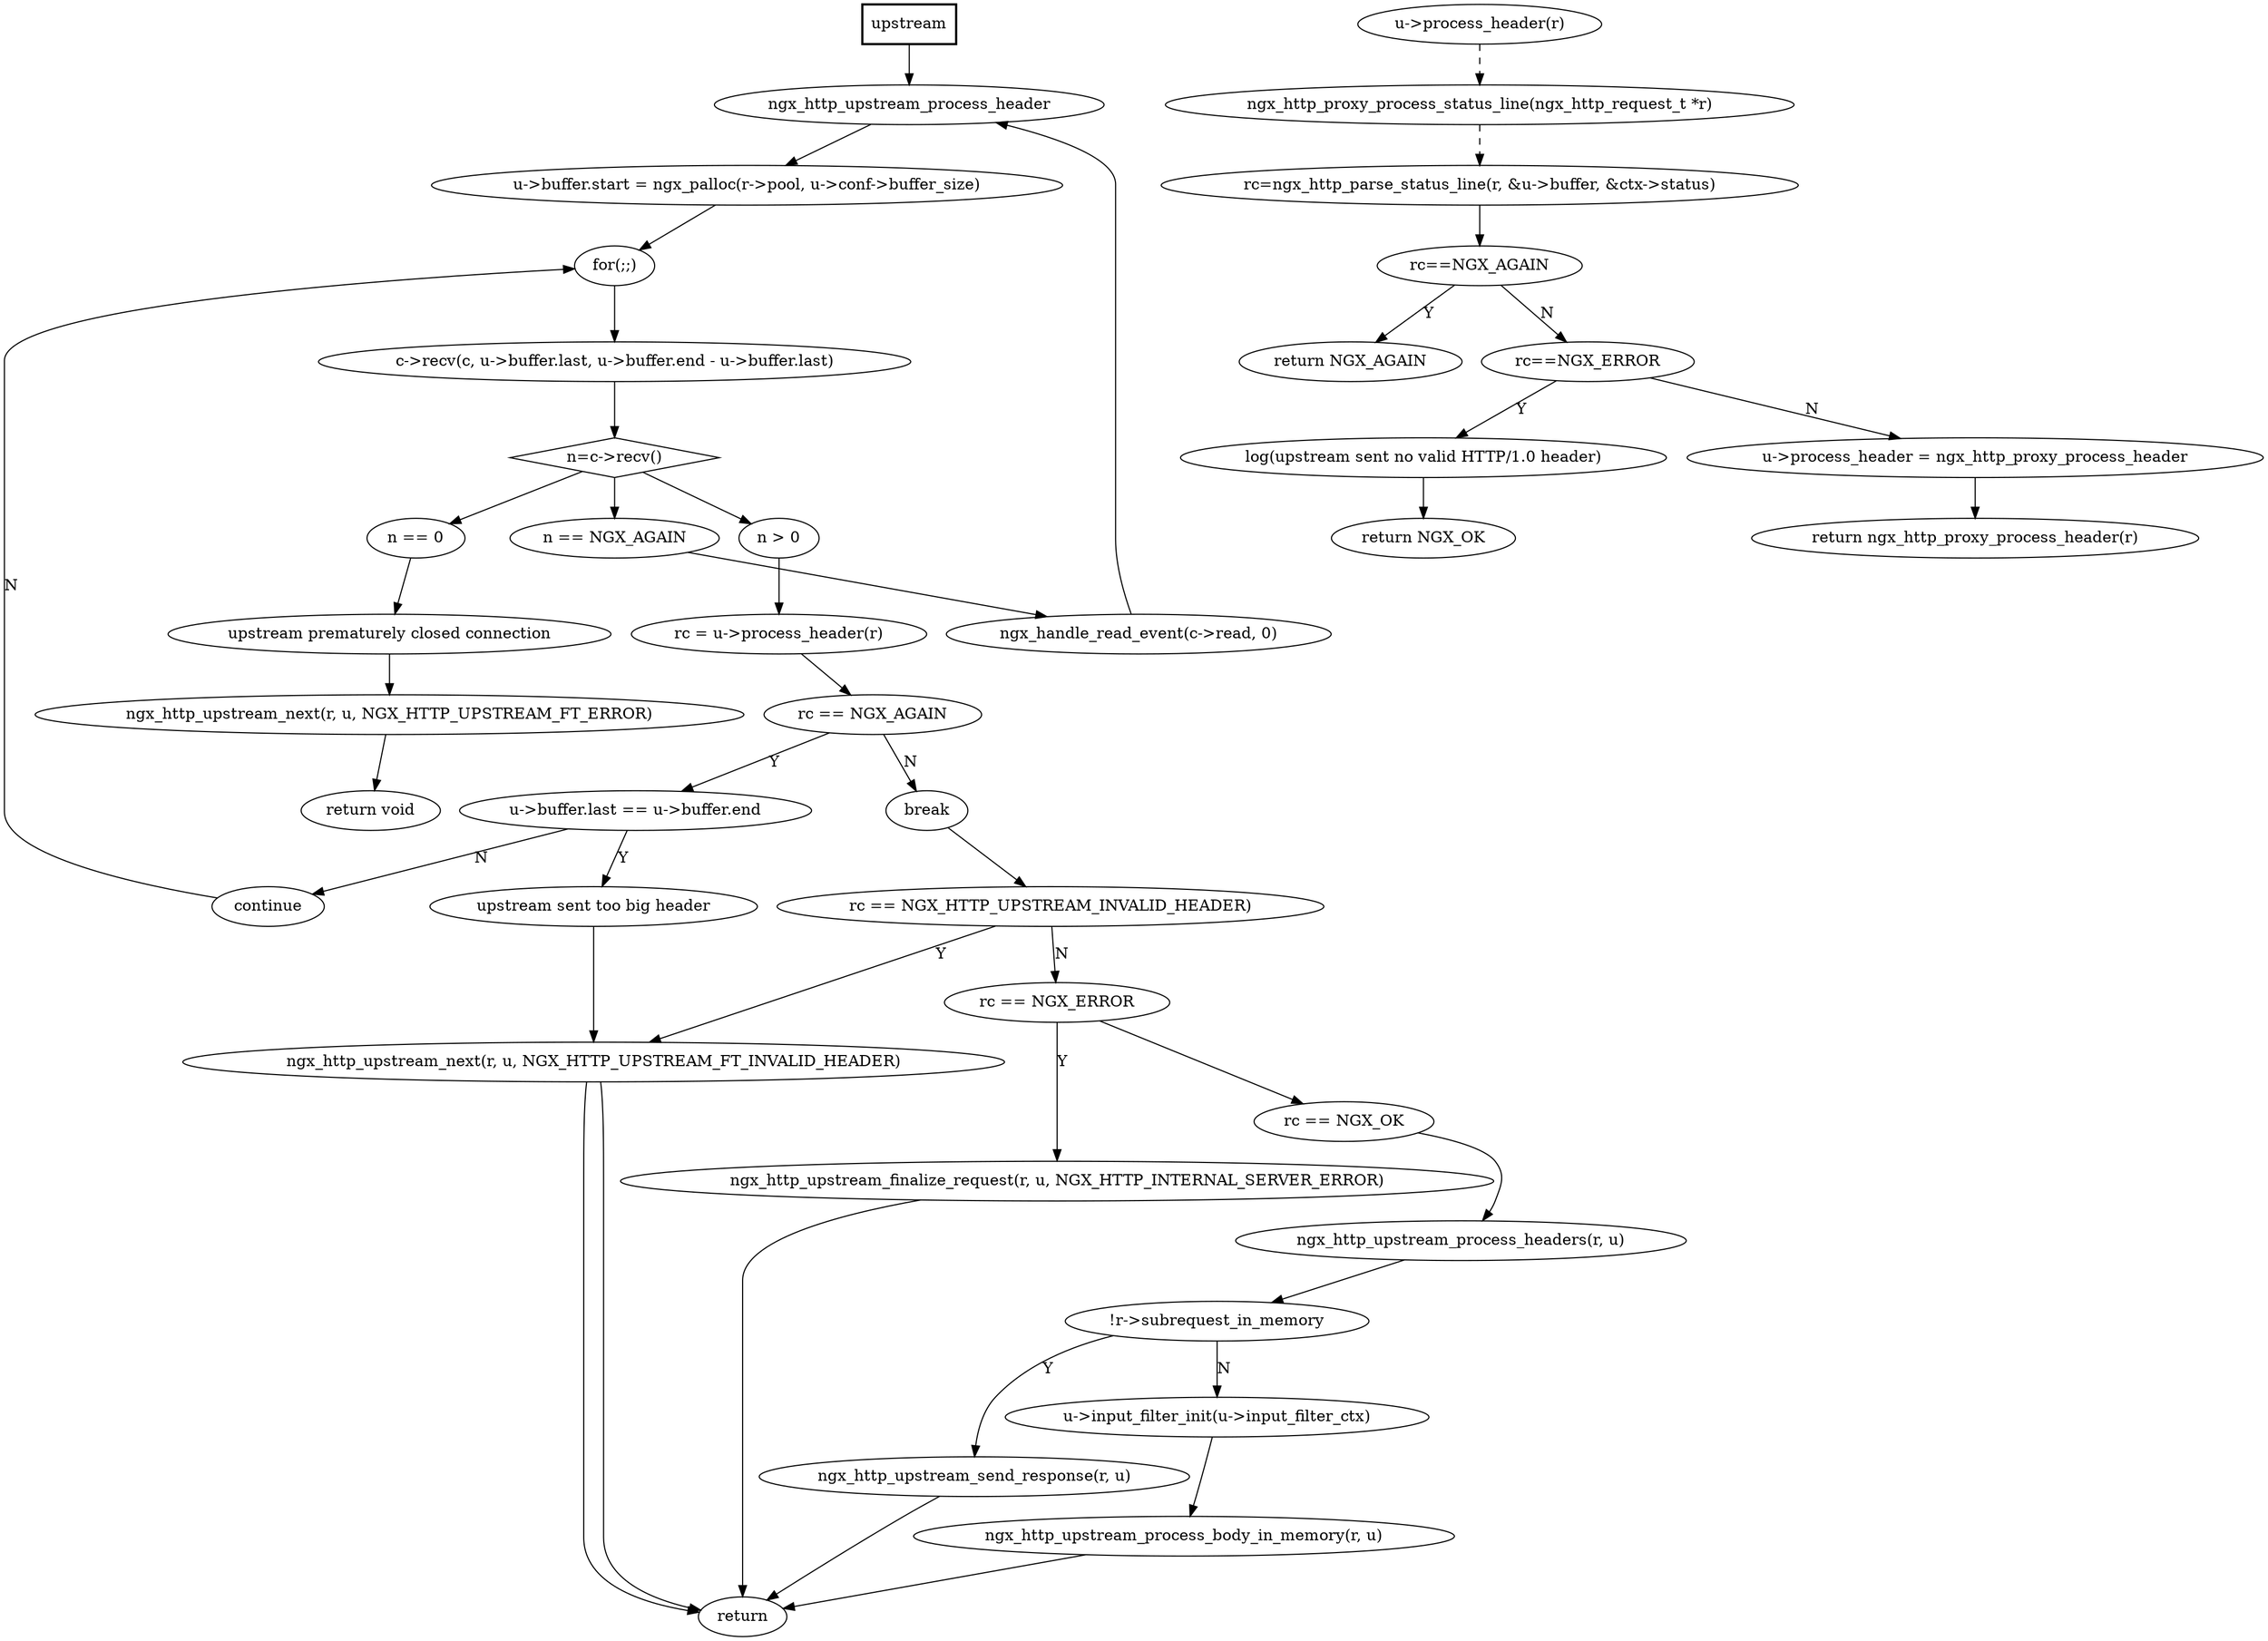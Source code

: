 digraph G {
	"upstream" [style=bold,shape=box];
	"upstream"->"ngx_http_upstream_process_header";
	"ngx_http_upstream_process_header"->"u->buffer.start = ngx_palloc(r->pool, u->conf->buffer_size)";
	"u->buffer.start = ngx_palloc(r->pool, u->conf->buffer_size)"->"for(;;)";
	"for(;;)"->"c->recv(c, u->buffer.last, u->buffer.end - u->buffer.last)";
	"c->recv(c, u->buffer.last, u->buffer.end - u->buffer.last)"->"n=c->recv()";
	"n=c->recv()"[shape=diamond];
	"n=c->recv()"->"n == NGX_AGAIN";
	"n == NGX_AGAIN"->"ngx_handle_read_event(c->read, 0)"
	"ngx_handle_read_event(c->read, 0)"->"ngx_http_upstream_process_header";
	"n=c->recv()"->"n == 0";
	"n == 0"->"upstream prematurely closed connection";
	"upstream prematurely closed connection"->"ngx_http_upstream_next(r, u, NGX_HTTP_UPSTREAM_FT_ERROR)";
	"ngx_http_upstream_next(r, u, NGX_HTTP_UPSTREAM_FT_ERROR)"->"return void";
	"n=c->recv()"->"n > 0";
	"n > 0"->"rc = u->process_header(r)";
	"rc = u->process_header(r)"->"rc == NGX_AGAIN";
	"rc == NGX_AGAIN"->"u->buffer.last == u->buffer.end"[label=Y];
	"u->buffer.last == u->buffer.end"->"upstream sent too big header"[label=Y];
	"upstream sent too big header"->"ngx_http_upstream_next(r, u, NGX_HTTP_UPSTREAM_FT_INVALID_HEADER)";
	"ngx_http_upstream_next(r, u, NGX_HTTP_UPSTREAM_FT_INVALID_HEADER)"->"return";
	"u->buffer.last == u->buffer.end"->"continue"[label=N];
	"continue"->"for(;;)"[label=N];
	"rc == NGX_AGAIN"->"break"[label=N];
	"break"->"rc == NGX_HTTP_UPSTREAM_INVALID_HEADER)";
	"rc == NGX_HTTP_UPSTREAM_INVALID_HEADER)"->	"ngx_http_upstream_next(r, u, NGX_HTTP_UPSTREAM_FT_INVALID_HEADER)"[label=Y];
	"ngx_http_upstream_next(r, u, NGX_HTTP_UPSTREAM_FT_INVALID_HEADER)"->"return";
	"rc == NGX_HTTP_UPSTREAM_INVALID_HEADER)"->	"rc == NGX_ERROR"[label=N];
	"rc == NGX_ERROR"->"ngx_http_upstream_finalize_request(r, u, NGX_HTTP_INTERNAL_SERVER_ERROR)"[label=Y];
	"ngx_http_upstream_finalize_request(r, u, NGX_HTTP_INTERNAL_SERVER_ERROR)"->"return";
	"rc == NGX_ERROR"->"rc == NGX_OK";
	"rc == NGX_OK"->"ngx_http_upstream_process_headers(r, u)";
	"ngx_http_upstream_process_headers(r, u)"->"!r->subrequest_in_memory";
	"!r->subrequest_in_memory"->"ngx_http_upstream_send_response(r, u)"[label=Y];
	"ngx_http_upstream_send_response(r, u)"->"return";
	"!r->subrequest_in_memory"->"u->input_filter_init(u->input_filter_ctx)"[label=N];
	"u->input_filter_init(u->input_filter_ctx)"->"ngx_http_upstream_process_body_in_memory(r, u)";
	"ngx_http_upstream_process_body_in_memory(r, u)"->"return";
subgraph process_header {
	"u->process_header(r)"->"ngx_http_proxy_process_status_line(ngx_http_request_t *r)"[style=dashed];
	"ngx_http_proxy_process_status_line(ngx_http_request_t *r)"->"rc=ngx_http_parse_status_line(r, &u->buffer, &ctx->status)"[style=dashed];
	"rc=ngx_http_parse_status_line(r, &u->buffer, &ctx->status)"->"rc==NGX_AGAIN";
	"rc==NGX_AGAIN"->"return NGX_AGAIN"[label=Y];
	"rc==NGX_AGAIN"->"rc==NGX_ERROR"[label=N];
	"rc==NGX_ERROR"->"log(upstream sent no valid HTTP/1.0 header)"[label=Y];
	"log(upstream sent no valid HTTP/1.0 header)"->"return NGX_OK";
	"rc==NGX_ERROR"->"u->process_header = ngx_http_proxy_process_header"[label=N];
	"u->process_header = ngx_http_proxy_process_header"->"return ngx_http_proxy_process_header(r)";
}
}

/*
   ngx_http_core_content_phase(r, )
		    ->ngx_http_finalize_request(r, r->content_handler(r));
			    ->ngx_http_proxy_handler(ngx_http_request_t *r)
		    ->ngx_http_read_client_request_body(r, ngx_http_upstream_init);
			    ->ngx_http_upstream_init
				        ->ngx_http_upstream_init_request(r); 
						            ->ngx_http_upstream_connect(r, u); 这里会将u->read_event_handler设置为ngx_http_upstream_process_header。
									                ->ngx_http_upstream_send_request(r, u, 1);
													                    ->ngx_http_upstream_send_request_body(r, u, do_write);
																		*/
